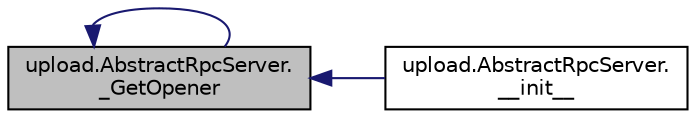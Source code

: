 digraph "upload.AbstractRpcServer._GetOpener"
{
  edge [fontname="Helvetica",fontsize="10",labelfontname="Helvetica",labelfontsize="10"];
  node [fontname="Helvetica",fontsize="10",shape=record];
  rankdir="LR";
  Node45 [label="upload.AbstractRpcServer.\l_GetOpener",height=0.2,width=0.4,color="black", fillcolor="grey75", style="filled", fontcolor="black"];
  Node45 -> Node46 [dir="back",color="midnightblue",fontsize="10",style="solid",fontname="Helvetica"];
  Node46 [label="upload.AbstractRpcServer.\l__init__",height=0.2,width=0.4,color="black", fillcolor="white", style="filled",URL="$db/d9e/classupload_1_1_abstract_rpc_server.html#a3f6bc1bd16b52bd5a5c33a1fedeef2d0"];
  Node45 -> Node45 [dir="back",color="midnightblue",fontsize="10",style="solid",fontname="Helvetica"];
}
